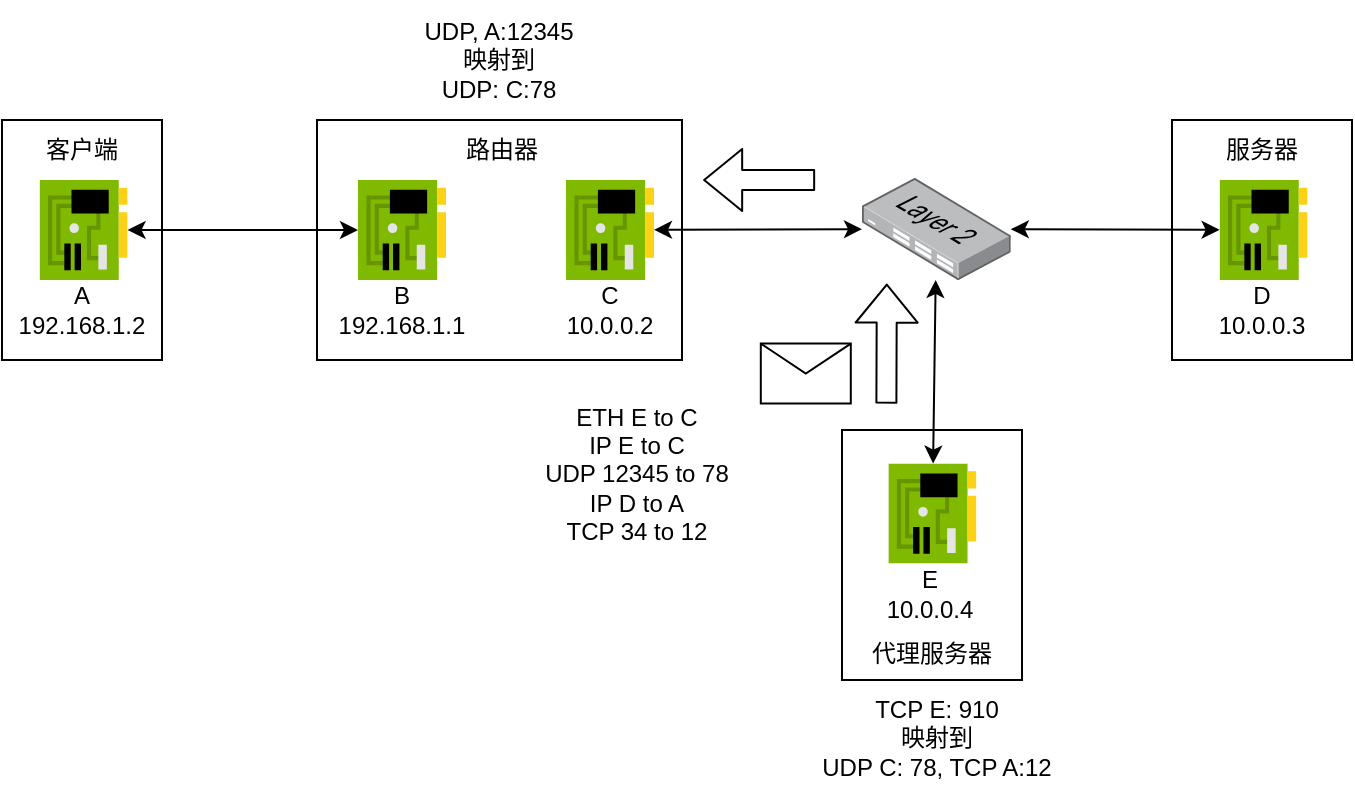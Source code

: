 <mxfile scale="4" border="0">
    <diagram id="0X3G2N7tNAbBKsN83A1v" name="Page-1">
        <mxGraphModel dx="1098" dy="454" grid="1" gridSize="10" guides="1" tooltips="1" connect="1" arrows="1" fold="1" page="1" pageScale="1" pageWidth="827" pageHeight="1169" math="0" shadow="0">
            <root>
                <mxCell id="0"/>
                <mxCell id="1" parent="0"/>
                <mxCell id="31" value="" style="shape=message;html=1;html=1;outlineConnect=0;labelPosition=center;verticalLabelPosition=bottom;align=center;verticalAlign=top;" parent="1" vertex="1">
                    <mxGeometry x="455.4" y="311.8" width="45" height="30" as="geometry"/>
                </mxCell>
                <mxCell id="32" value="" style="shape=flexArrow;endArrow=classic;html=1;" parent="1" edge="1">
                    <mxGeometry width="50" height="50" relative="1" as="geometry">
                        <mxPoint x="518.2" y="341.8" as="sourcePoint"/>
                        <mxPoint x="518.4" y="281.8" as="targetPoint"/>
                    </mxGeometry>
                </mxCell>
                <mxCell id="33" value="ETH E to C&lt;br&gt;IP E to C&lt;br&gt;UDP 12345 to 78&lt;br&gt;IP D to A&lt;br&gt;TCP 34 to 12" style="text;html=1;strokeColor=none;fillColor=none;align=center;verticalAlign=middle;whiteSpace=wrap;rounded=0;" parent="1" vertex="1">
                    <mxGeometry x="332.85" y="331.8" width="121.25" height="90" as="geometry"/>
                </mxCell>
                <mxCell id="35" value="UDP, A:12345&lt;br&gt;映射到&lt;br&gt;UDP: C:78" style="text;html=1;strokeColor=none;fillColor=none;align=center;verticalAlign=middle;whiteSpace=wrap;rounded=0;" vertex="1" parent="1">
                    <mxGeometry x="264.12" y="140.9" width="121.25" height="59.1" as="geometry"/>
                </mxCell>
                <mxCell id="36" value="TCP E: 910&lt;br&gt;映射到&lt;br&gt;UDP C: 78, TCP A:12" style="text;html=1;strokeColor=none;fillColor=none;align=center;verticalAlign=middle;whiteSpace=wrap;rounded=0;" vertex="1" parent="1">
                    <mxGeometry x="482.58" y="480" width="121.25" height="58.2" as="geometry"/>
                </mxCell>
                <mxCell id="37" value="" style="rounded=0;whiteSpace=wrap;html=1;" vertex="1" parent="1">
                    <mxGeometry x="661" y="200" width="90" height="120" as="geometry"/>
                </mxCell>
                <mxCell id="38" value="" style="rounded=0;whiteSpace=wrap;html=1;" vertex="1" parent="1">
                    <mxGeometry x="496" y="355" width="90" height="125" as="geometry"/>
                </mxCell>
                <mxCell id="39" value="" style="rounded=0;whiteSpace=wrap;html=1;" vertex="1" parent="1">
                    <mxGeometry x="233.5" y="200" width="182.5" height="120" as="geometry"/>
                </mxCell>
                <mxCell id="40" value="" style="rounded=0;whiteSpace=wrap;html=1;" vertex="1" parent="1">
                    <mxGeometry x="76" y="200" width="80" height="120" as="geometry"/>
                </mxCell>
                <mxCell id="41" value="客户端" style="text;html=1;strokeColor=none;fillColor=none;align=center;verticalAlign=middle;whiteSpace=wrap;rounded=0;" vertex="1" parent="1">
                    <mxGeometry x="76" y="200.0" width="80" height="30" as="geometry"/>
                </mxCell>
                <mxCell id="42" value="" style="sketch=0;aspect=fixed;html=1;points=[];align=center;image;fontSize=12;image=img/lib/mscae/NetworkInterfaceCard.svg;" vertex="1" parent="1">
                    <mxGeometry x="254.0" y="230" width="44" height="50" as="geometry"/>
                </mxCell>
                <mxCell id="43" value="" style="sketch=0;aspect=fixed;html=1;points=[];align=center;image;fontSize=12;image=img/lib/mscae/NetworkInterfaceCard.svg;" vertex="1" parent="1">
                    <mxGeometry x="94.8" y="230" width="44" height="50" as="geometry"/>
                </mxCell>
                <mxCell id="44" value="A&lt;br&gt;192.168.1.2" style="text;html=1;strokeColor=none;fillColor=none;align=center;verticalAlign=middle;whiteSpace=wrap;rounded=0;" vertex="1" parent="1">
                    <mxGeometry x="76" y="280.0" width="80" height="30" as="geometry"/>
                </mxCell>
                <mxCell id="45" value="路由器" style="text;html=1;strokeColor=none;fillColor=none;align=center;verticalAlign=middle;whiteSpace=wrap;rounded=0;" vertex="1" parent="1">
                    <mxGeometry x="286" y="200.0" width="80" height="30" as="geometry"/>
                </mxCell>
                <mxCell id="46" value="B&lt;br&gt;192.168.1.1" style="text;html=1;strokeColor=none;fillColor=none;align=center;verticalAlign=middle;whiteSpace=wrap;rounded=0;" vertex="1" parent="1">
                    <mxGeometry x="236" y="280.0" width="80" height="30" as="geometry"/>
                </mxCell>
                <mxCell id="47" value="" style="endArrow=classic;startArrow=classic;html=1;" edge="1" parent="1" source="43" target="42">
                    <mxGeometry width="50" height="50" relative="1" as="geometry">
                        <mxPoint x="396" y="220" as="sourcePoint"/>
                        <mxPoint x="446" y="170" as="targetPoint"/>
                    </mxGeometry>
                </mxCell>
                <mxCell id="48" value="" style="sketch=0;aspect=fixed;html=1;points=[];align=center;image;fontSize=12;image=img/lib/mscae/NetworkInterfaceCard.svg;" vertex="1" parent="1">
                    <mxGeometry x="358.0" y="230" width="44" height="50" as="geometry"/>
                </mxCell>
                <mxCell id="49" value="C&lt;br&gt;10.0.0.2" style="text;html=1;strokeColor=none;fillColor=none;align=center;verticalAlign=middle;whiteSpace=wrap;rounded=0;" vertex="1" parent="1">
                    <mxGeometry x="340" y="280.0" width="80" height="30" as="geometry"/>
                </mxCell>
                <mxCell id="50" value="服务器" style="text;html=1;strokeColor=none;fillColor=none;align=center;verticalAlign=middle;whiteSpace=wrap;rounded=0;" vertex="1" parent="1">
                    <mxGeometry x="666" y="200.0" width="80" height="30" as="geometry"/>
                </mxCell>
                <mxCell id="51" value="" style="sketch=0;aspect=fixed;html=1;points=[];align=center;image;fontSize=12;image=img/lib/mscae/NetworkInterfaceCard.svg;" vertex="1" parent="1">
                    <mxGeometry x="684.8" y="230" width="44" height="50" as="geometry"/>
                </mxCell>
                <mxCell id="52" value="D&lt;br&gt;10.0.0.3" style="text;html=1;strokeColor=none;fillColor=none;align=center;verticalAlign=middle;whiteSpace=wrap;rounded=0;" vertex="1" parent="1">
                    <mxGeometry x="666" y="280.0" width="80" height="30" as="geometry"/>
                </mxCell>
                <mxCell id="53" value="" style="endArrow=classic;startArrow=classic;html=1;" edge="1" parent="1" source="48" target="54">
                    <mxGeometry width="50" height="50" relative="1" as="geometry">
                        <mxPoint x="626" y="270" as="sourcePoint"/>
                        <mxPoint x="446" y="130" as="targetPoint"/>
                    </mxGeometry>
                </mxCell>
                <mxCell id="54" value="" style="points=[];aspect=fixed;html=1;align=center;shadow=0;dashed=0;image;image=img/lib/allied_telesis/switch/Switch_24_port_L2.svg;" vertex="1" parent="1">
                    <mxGeometry x="506" y="229" width="74.4" height="51" as="geometry"/>
                </mxCell>
                <mxCell id="55" value="" style="endArrow=classic;startArrow=classic;html=1;" edge="1" parent="1" source="54" target="51">
                    <mxGeometry width="50" height="50" relative="1" as="geometry">
                        <mxPoint x="556" y="180.323" as="sourcePoint"/>
                        <mxPoint x="660" y="180.004" as="targetPoint"/>
                    </mxGeometry>
                </mxCell>
                <mxCell id="56" value="代理服务器" style="text;html=1;strokeColor=none;fillColor=none;align=center;verticalAlign=middle;whiteSpace=wrap;rounded=0;" vertex="1" parent="1">
                    <mxGeometry x="501.2" y="451.8" width="80" height="30" as="geometry"/>
                </mxCell>
                <mxCell id="57" value="" style="sketch=0;aspect=fixed;html=1;points=[];align=center;image;fontSize=12;image=img/lib/mscae/NetworkInterfaceCard.svg;" vertex="1" parent="1">
                    <mxGeometry x="519.2" y="371.8" width="44" height="50" as="geometry"/>
                </mxCell>
                <mxCell id="58" value="E&lt;br&gt;10.0.0.4" style="text;html=1;strokeColor=none;fillColor=none;align=center;verticalAlign=middle;whiteSpace=wrap;rounded=0;" vertex="1" parent="1">
                    <mxGeometry x="500.4" y="421.8" width="80" height="30" as="geometry"/>
                </mxCell>
                <mxCell id="59" value="" style="endArrow=classic;startArrow=classic;html=1;" edge="1" parent="1" source="54" target="57">
                    <mxGeometry width="50" height="50" relative="1" as="geometry">
                        <mxPoint x="546.0" y="330.004" as="sourcePoint"/>
                        <mxPoint x="650.4" y="330.323" as="targetPoint"/>
                    </mxGeometry>
                </mxCell>
                <mxCell id="60" value="" style="shape=flexArrow;endArrow=classic;html=1;" edge="1" parent="1">
                    <mxGeometry width="50" height="50" relative="1" as="geometry">
                        <mxPoint x="482.58" y="230.0" as="sourcePoint"/>
                        <mxPoint x="426.58" y="230" as="targetPoint"/>
                    </mxGeometry>
                </mxCell>
            </root>
        </mxGraphModel>
    </diagram>
</mxfile>